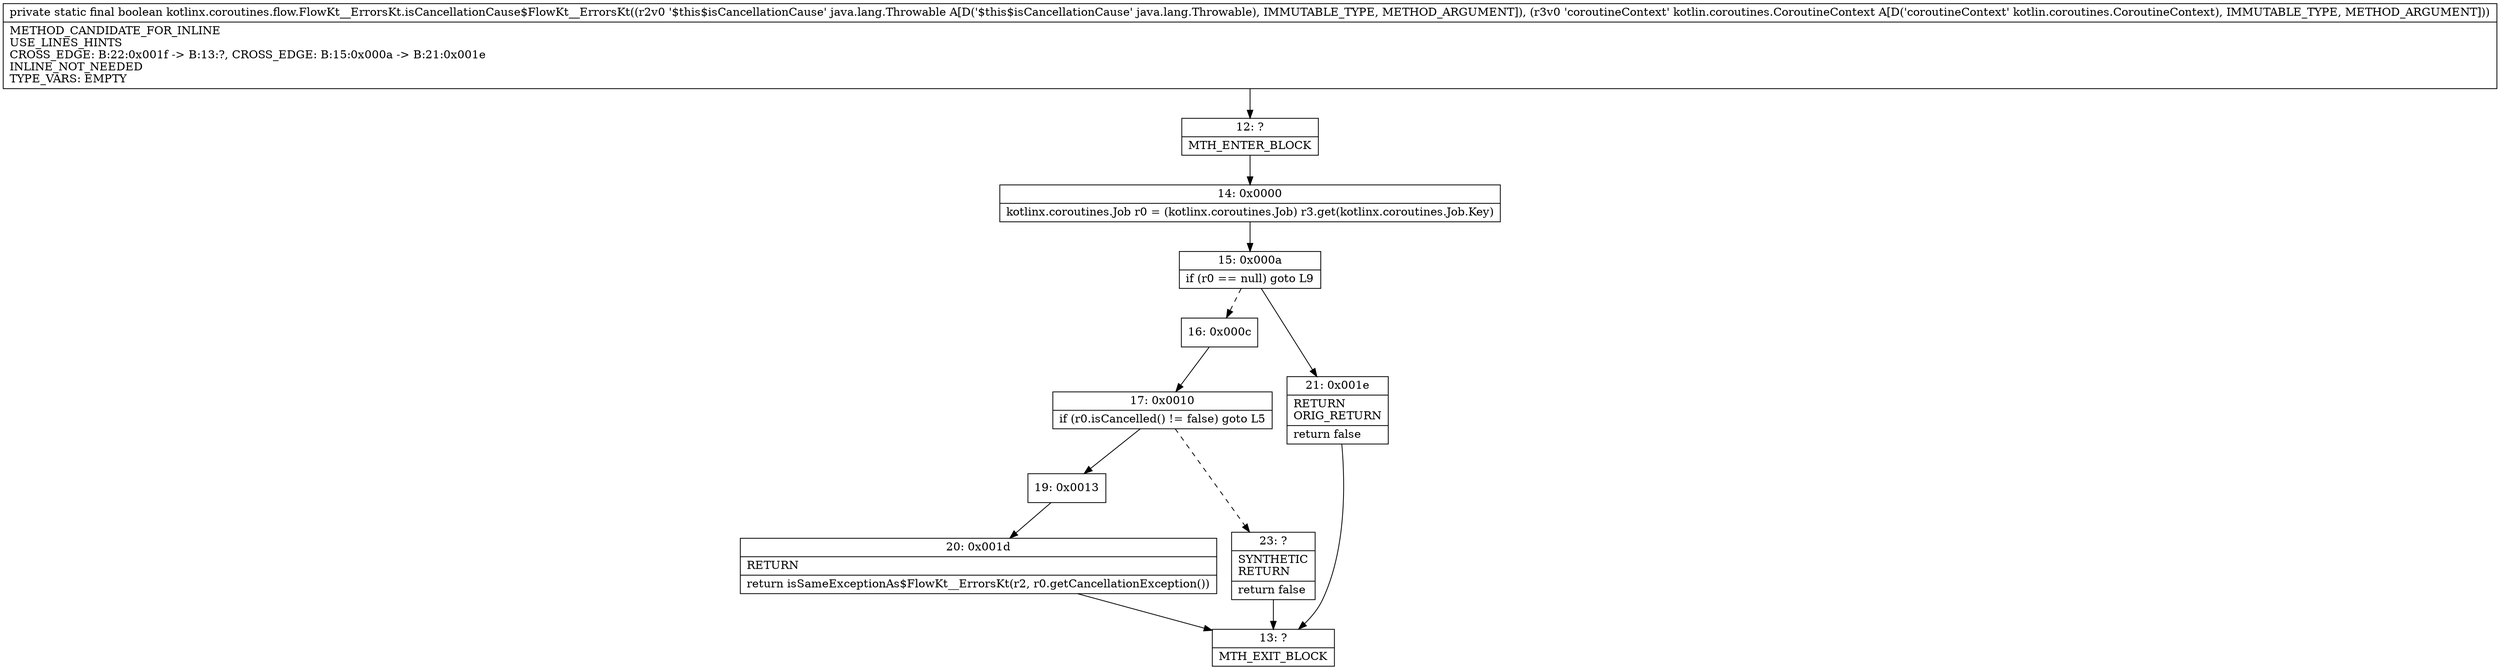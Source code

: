digraph "CFG forkotlinx.coroutines.flow.FlowKt__ErrorsKt.isCancellationCause$FlowKt__ErrorsKt(Ljava\/lang\/Throwable;Lkotlin\/coroutines\/CoroutineContext;)Z" {
Node_12 [shape=record,label="{12\:\ ?|MTH_ENTER_BLOCK\l}"];
Node_14 [shape=record,label="{14\:\ 0x0000|kotlinx.coroutines.Job r0 = (kotlinx.coroutines.Job) r3.get(kotlinx.coroutines.Job.Key)\l}"];
Node_15 [shape=record,label="{15\:\ 0x000a|if (r0 == null) goto L9\l}"];
Node_16 [shape=record,label="{16\:\ 0x000c}"];
Node_17 [shape=record,label="{17\:\ 0x0010|if (r0.isCancelled() != false) goto L5\l}"];
Node_19 [shape=record,label="{19\:\ 0x0013}"];
Node_20 [shape=record,label="{20\:\ 0x001d|RETURN\l|return isSameExceptionAs$FlowKt__ErrorsKt(r2, r0.getCancellationException())\l}"];
Node_13 [shape=record,label="{13\:\ ?|MTH_EXIT_BLOCK\l}"];
Node_23 [shape=record,label="{23\:\ ?|SYNTHETIC\lRETURN\l|return false\l}"];
Node_21 [shape=record,label="{21\:\ 0x001e|RETURN\lORIG_RETURN\l|return false\l}"];
MethodNode[shape=record,label="{private static final boolean kotlinx.coroutines.flow.FlowKt__ErrorsKt.isCancellationCause$FlowKt__ErrorsKt((r2v0 '$this$isCancellationCause' java.lang.Throwable A[D('$this$isCancellationCause' java.lang.Throwable), IMMUTABLE_TYPE, METHOD_ARGUMENT]), (r3v0 'coroutineContext' kotlin.coroutines.CoroutineContext A[D('coroutineContext' kotlin.coroutines.CoroutineContext), IMMUTABLE_TYPE, METHOD_ARGUMENT]))  | METHOD_CANDIDATE_FOR_INLINE\lUSE_LINES_HINTS\lCROSS_EDGE: B:22:0x001f \-\> B:13:?, CROSS_EDGE: B:15:0x000a \-\> B:21:0x001e\lINLINE_NOT_NEEDED\lTYPE_VARS: EMPTY\l}"];
MethodNode -> Node_12;Node_12 -> Node_14;
Node_14 -> Node_15;
Node_15 -> Node_16[style=dashed];
Node_15 -> Node_21;
Node_16 -> Node_17;
Node_17 -> Node_19;
Node_17 -> Node_23[style=dashed];
Node_19 -> Node_20;
Node_20 -> Node_13;
Node_23 -> Node_13;
Node_21 -> Node_13;
}


